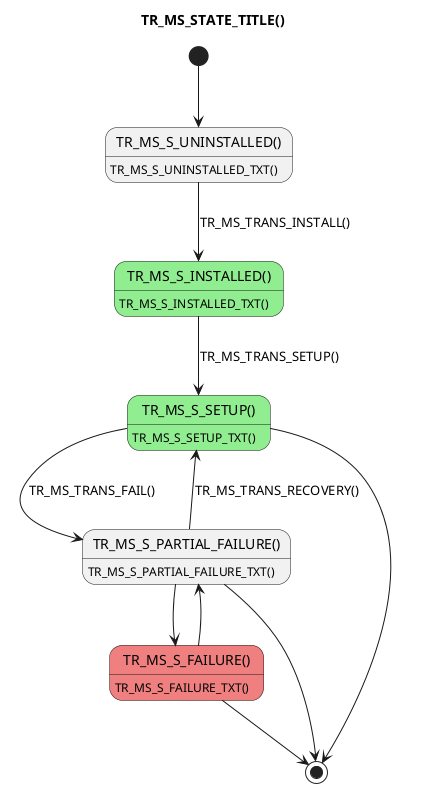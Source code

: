@startuml

Title TR_MS_STATE_TITLE()

skinparam state {
  BackgroundColor<<OK>> LightGreen
  BackgroundColor<<Error>> LightCoral
}

state "TR_MS_S_UNINSTALLED()" as s_uninstalled
s_uninstalled : TR_MS_S_UNINSTALLED_TXT()

state "TR_MS_S_INSTALLED()" as s_installed <<OK>>
s_installed : TR_MS_S_INSTALLED_TXT()

state "TR_MS_S_SETUP()" as s_setup <<OK>>
s_setup : TR_MS_S_SETUP_TXT()

state "TR_MS_S_FAILURE()" as s_failure <<Error>>
s_failure : TR_MS_S_FAILURE_TXT()

state "TR_MS_S_PARTIAL_FAILURE()" as s_partial_failure
s_partial_failure : TR_MS_S_PARTIAL_FAILURE_TXT()


[*] --> s_uninstalled

s_uninstalled --> s_installed : TR_MS_TRANS_INSTALL()

s_installed --> s_setup : TR_MS_TRANS_SETUP()

s_setup --> s_partial_failure : TR_MS_TRANS_FAIL()
s_setup --> [*]

s_partial_failure --> s_setup : TR_MS_TRANS_RECOVERY()
s_partial_failure --> s_failure
s_partial_failure --> [*]

s_failure --> s_partial_failure
s_failure --> [*]

@enduml
